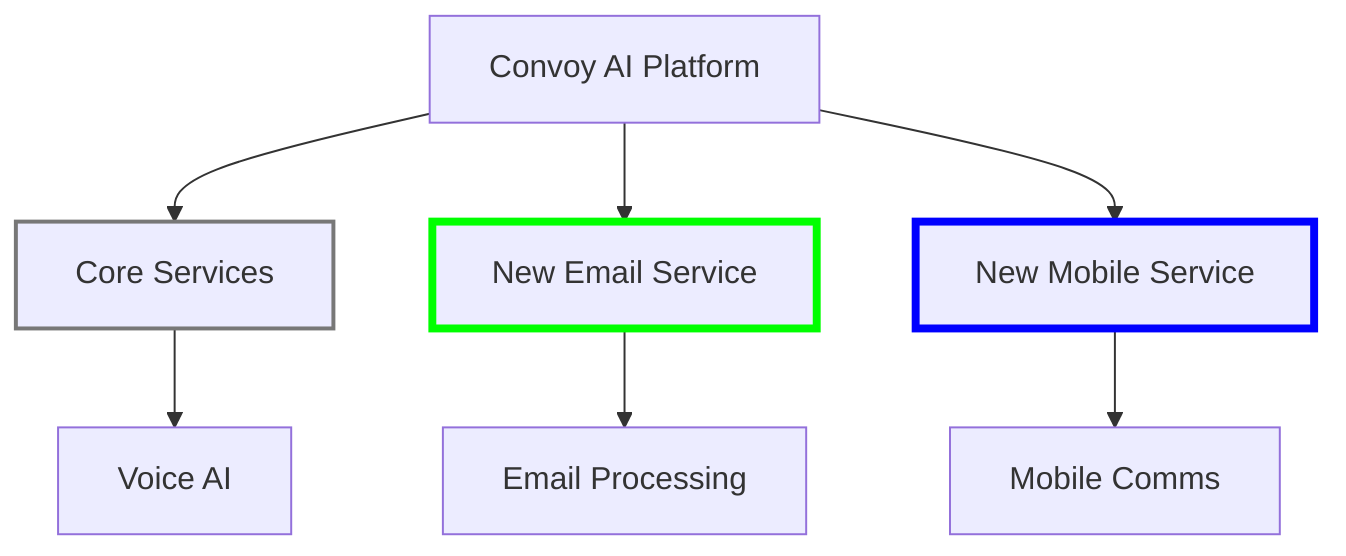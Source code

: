 graph TD
    A[Convoy AI Platform] --> B[Core Services]
    A --> C[New Email Service]
    A --> D[New Mobile Service]
    B --> E[Voice AI]
    C --> F[Email Processing]
    D --> G[Mobile Comms]
    
    style B stroke:#777,stroke-width:2px
    style C stroke:#0f0,stroke-width:4px
    style D stroke:#00f,stroke-width:4px